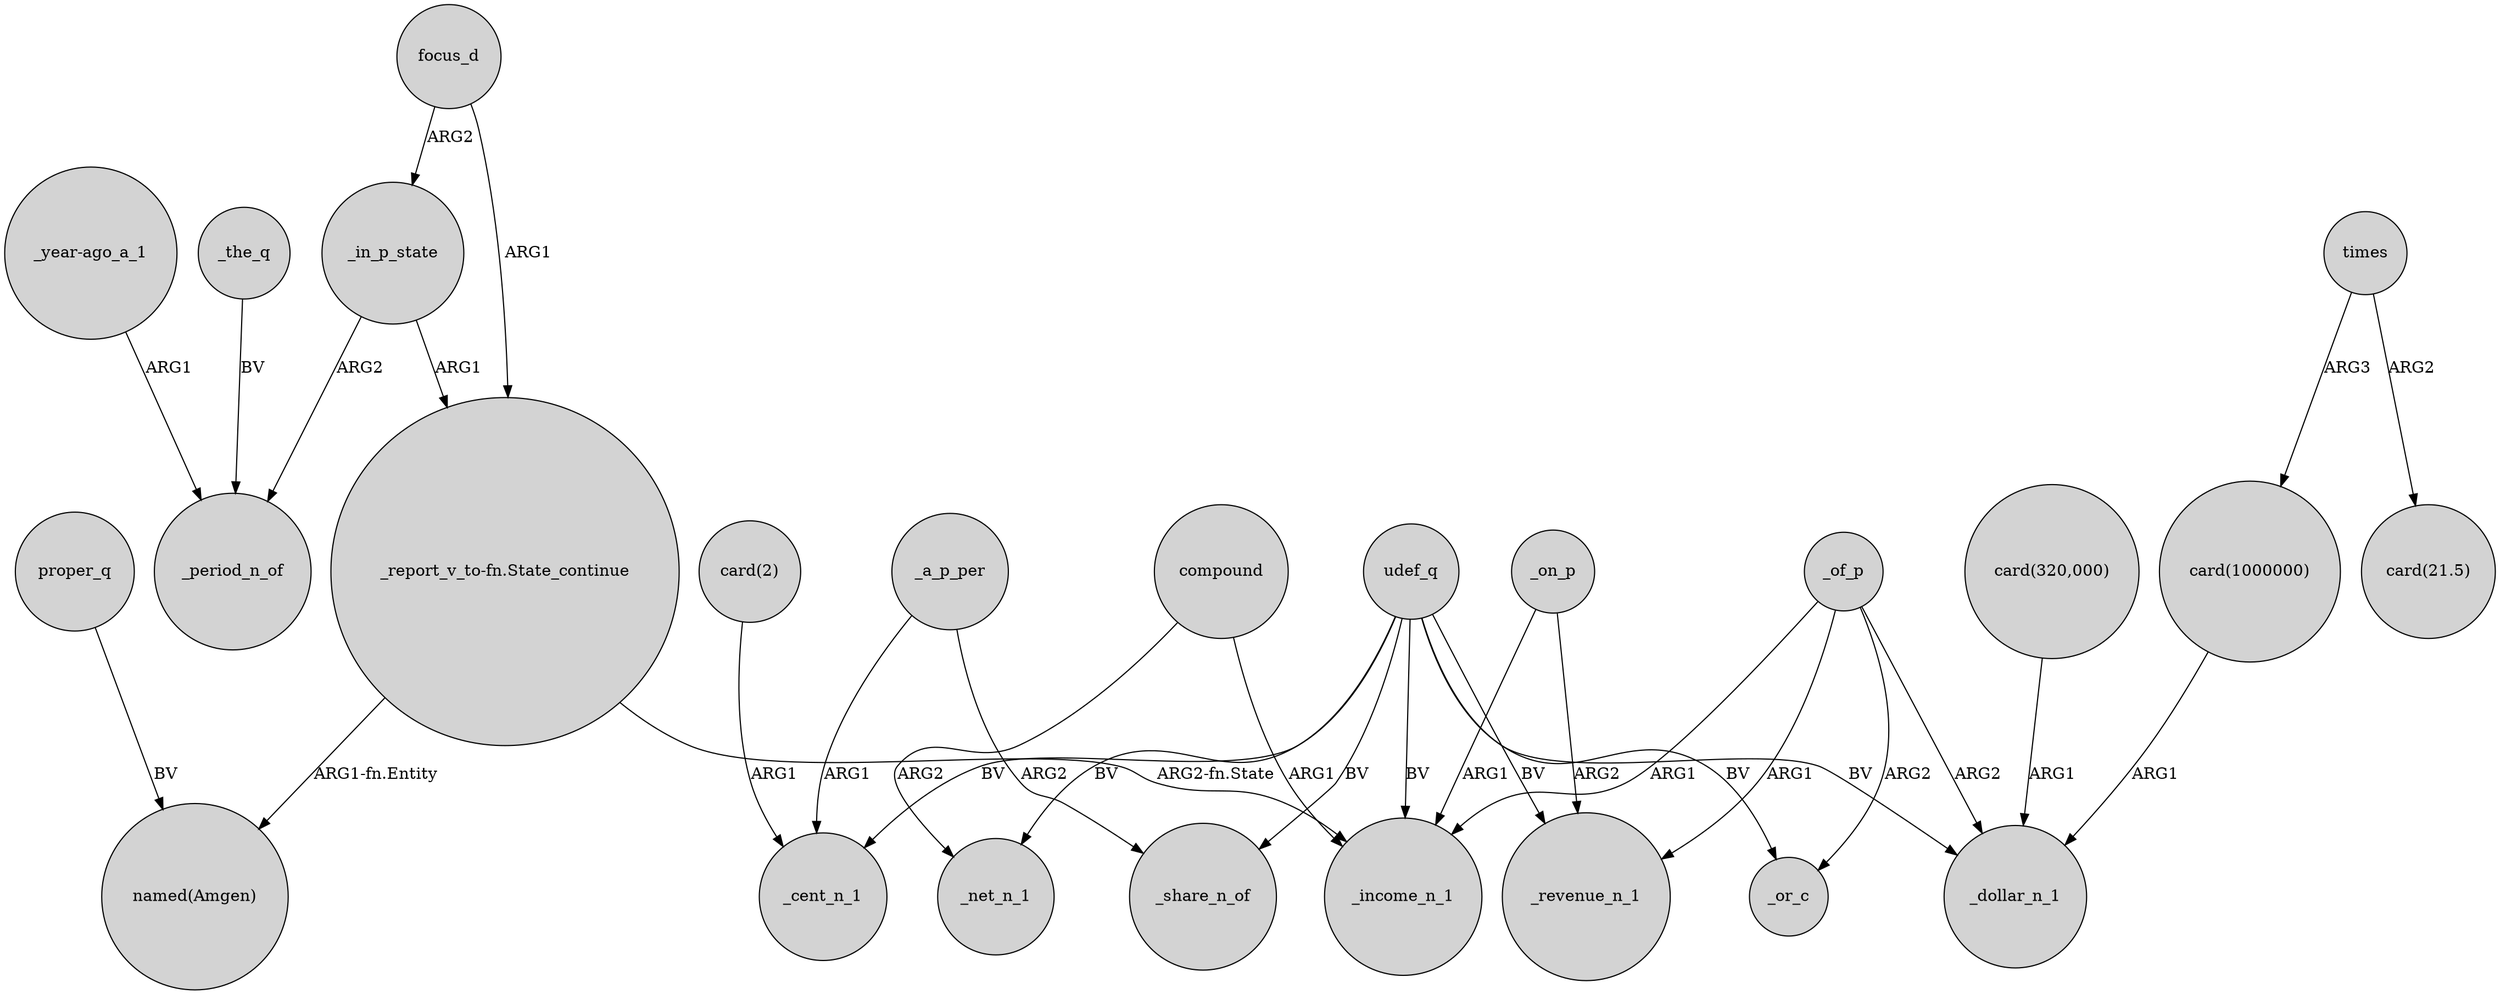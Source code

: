 digraph {
	node [shape=circle style=filled]
	focus_d -> _in_p_state [label=ARG2]
	compound -> _net_n_1 [label=ARG2]
	_on_p -> _income_n_1 [label=ARG1]
	_a_p_per -> _cent_n_1 [label=ARG1]
	udef_q -> _income_n_1 [label=BV]
	times -> "card(1000000)" [label=ARG3]
	"_year-ago_a_1" -> _period_n_of [label=ARG1]
	_of_p -> _income_n_1 [label=ARG1]
	_on_p -> _revenue_n_1 [label=ARG2]
	_of_p -> _revenue_n_1 [label=ARG1]
	udef_q -> _cent_n_1 [label=BV]
	times -> "card(21.5)" [label=ARG2]
	udef_q -> _revenue_n_1 [label=BV]
	udef_q -> _or_c [label=BV]
	compound -> _income_n_1 [label=ARG1]
	_a_p_per -> _share_n_of [label=ARG2]
	_in_p_state -> "_report_v_to-fn.State_continue" [label=ARG1]
	"_report_v_to-fn.State_continue" -> _income_n_1 [label="ARG2-fn.State"]
	udef_q -> _share_n_of [label=BV]
	udef_q -> _net_n_1 [label=BV]
	udef_q -> _dollar_n_1 [label=BV]
	"card(1000000)" -> _dollar_n_1 [label=ARG1]
	focus_d -> "_report_v_to-fn.State_continue" [label=ARG1]
	_in_p_state -> _period_n_of [label=ARG2]
	_of_p -> _or_c [label=ARG2]
	proper_q -> "named(Amgen)" [label=BV]
	_the_q -> _period_n_of [label=BV]
	_of_p -> _dollar_n_1 [label=ARG2]
	"card(2)" -> _cent_n_1 [label=ARG1]
	"card(320,000)" -> _dollar_n_1 [label=ARG1]
	"_report_v_to-fn.State_continue" -> "named(Amgen)" [label="ARG1-fn.Entity"]
}
